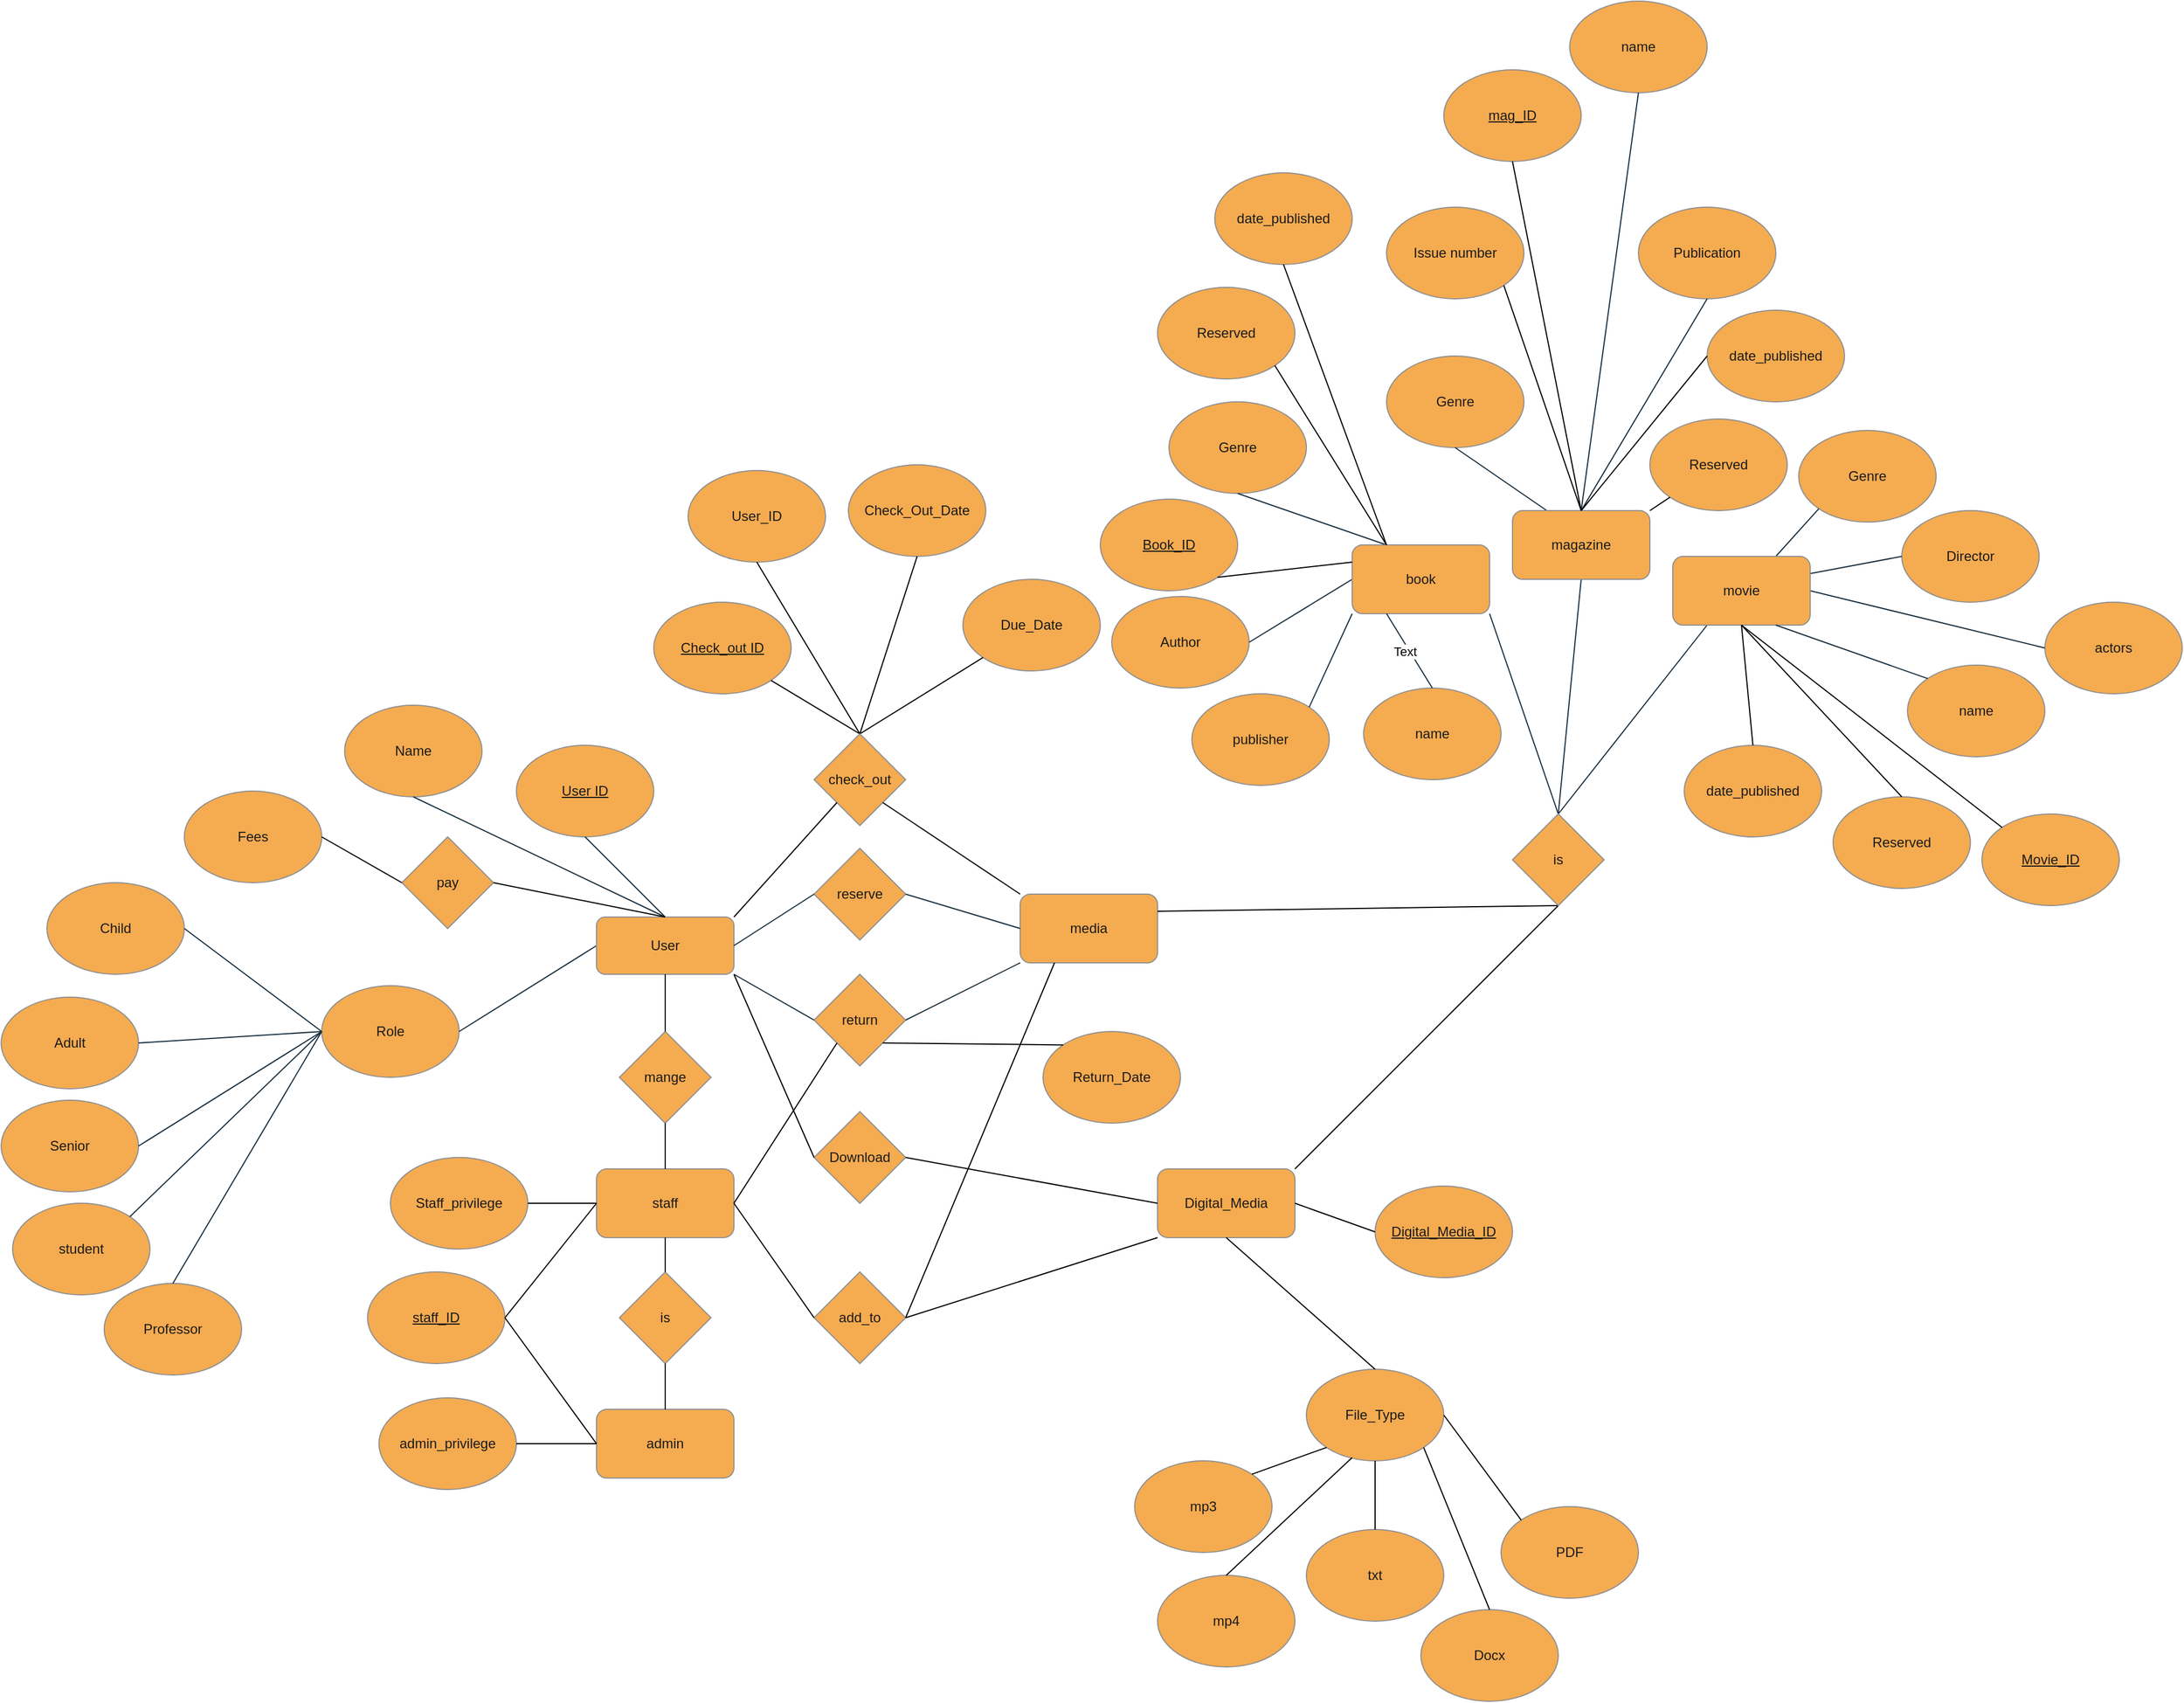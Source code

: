<mxfile version="26.1.0">
  <diagram name="Page-1" id="fuvHp79-YwKWyplJIFux">
    <mxGraphModel dx="3241" dy="2166" grid="1" gridSize="10" guides="1" tooltips="1" connect="1" arrows="1" fold="1" page="1" pageScale="1" pageWidth="850" pageHeight="1100" math="0" shadow="0">
      <root>
        <mxCell id="0" />
        <mxCell id="1" parent="0" />
        <mxCell id="lsWeMRMcMJrD6qDPierP-2" value="" style="endArrow=none;html=1;rounded=0;exitX=1;exitY=1;exitDx=0;exitDy=0;entryX=0.5;entryY=0;entryDx=0;entryDy=0;labelBackgroundColor=none;strokeColor=#182E3E;fontColor=default;" parent="1" source="lsWeMRMcMJrD6qDPierP-85" target="Qz-s-i5MB10RdGnWVDxn-89" edge="1">
          <mxGeometry width="50" height="50" relative="1" as="geometry">
            <mxPoint x="710" y="-385" as="sourcePoint" />
            <mxPoint x="817.574" y="-103.284" as="targetPoint" />
          </mxGeometry>
        </mxCell>
        <mxCell id="lsWeMRMcMJrD6qDPierP-3" value="Author" style="ellipse;whiteSpace=wrap;html=1;labelBackgroundColor=none;fillColor=#F5AB50;strokeColor=#909090;fontColor=#1A1A1A;" parent="1" vertex="1">
          <mxGeometry x="460" y="-220" width="120" height="80" as="geometry" />
        </mxCell>
        <mxCell id="lsWeMRMcMJrD6qDPierP-4" value="Genre" style="ellipse;whiteSpace=wrap;html=1;labelBackgroundColor=none;fillColor=#F5AB50;strokeColor=#909090;fontColor=#1A1A1A;" parent="1" vertex="1">
          <mxGeometry x="510" y="-390" width="120" height="80" as="geometry" />
        </mxCell>
        <mxCell id="lsWeMRMcMJrD6qDPierP-7" value="" style="endArrow=none;html=1;rounded=0;entryX=0.5;entryY=1;entryDx=0;entryDy=0;exitX=0.25;exitY=0;exitDx=0;exitDy=0;labelBackgroundColor=none;strokeColor=#182E3E;fontColor=default;" parent="1" source="lsWeMRMcMJrD6qDPierP-85" target="lsWeMRMcMJrD6qDPierP-4" edge="1">
          <mxGeometry width="50" height="50" relative="1" as="geometry">
            <mxPoint x="677.574" y="-263.284" as="sourcePoint" />
            <mxPoint x="770" y="-305" as="targetPoint" />
          </mxGeometry>
        </mxCell>
        <mxCell id="lsWeMRMcMJrD6qDPierP-8" value="" style="endArrow=none;html=1;rounded=0;entryX=1;entryY=0.5;entryDx=0;entryDy=0;exitX=0;exitY=0.5;exitDx=0;exitDy=0;labelBackgroundColor=none;strokeColor=#182E3E;fontColor=default;" parent="1" source="lsWeMRMcMJrD6qDPierP-85" target="lsWeMRMcMJrD6qDPierP-3" edge="1">
          <mxGeometry width="50" height="50" relative="1" as="geometry">
            <mxPoint x="660" y="-235" as="sourcePoint" />
            <mxPoint x="770" y="-305" as="targetPoint" />
          </mxGeometry>
        </mxCell>
        <mxCell id="lsWeMRMcMJrD6qDPierP-11" value="Name" style="ellipse;whiteSpace=wrap;html=1;labelBackgroundColor=none;fillColor=#F5AB50;strokeColor=#909090;fontColor=#1A1A1A;" parent="1" vertex="1">
          <mxGeometry x="-210" y="-125" width="120" height="80" as="geometry" />
        </mxCell>
        <mxCell id="lsWeMRMcMJrD6qDPierP-12" value="&lt;u&gt;User ID&lt;/u&gt;" style="ellipse;whiteSpace=wrap;html=1;labelBackgroundColor=none;fillColor=#F5AB50;strokeColor=#909090;fontColor=#1A1A1A;" parent="1" vertex="1">
          <mxGeometry x="-60" y="-90" width="120" height="80" as="geometry" />
        </mxCell>
        <mxCell id="lsWeMRMcMJrD6qDPierP-17" value="" style="endArrow=none;html=1;rounded=0;entryX=0.5;entryY=1;entryDx=0;entryDy=0;exitX=0.5;exitY=0;exitDx=0;exitDy=0;labelBackgroundColor=none;strokeColor=#182E3E;fontColor=default;" parent="1" source="lsWeMRMcMJrD6qDPierP-82" target="lsWeMRMcMJrD6qDPierP-11" edge="1">
          <mxGeometry width="50" height="50" relative="1" as="geometry">
            <mxPoint x="-110" y="30" as="sourcePoint" />
            <mxPoint x="-110" y="-30" as="targetPoint" />
          </mxGeometry>
        </mxCell>
        <mxCell id="lsWeMRMcMJrD6qDPierP-18" value="" style="endArrow=none;html=1;rounded=0;entryX=0.5;entryY=1;entryDx=0;entryDy=0;exitX=0.5;exitY=0;exitDx=0;exitDy=0;labelBackgroundColor=none;strokeColor=#182E3E;fontColor=default;" parent="1" source="lsWeMRMcMJrD6qDPierP-82" target="lsWeMRMcMJrD6qDPierP-12" edge="1">
          <mxGeometry width="50" height="50" relative="1" as="geometry">
            <mxPoint x="-67.574" y="31.716" as="sourcePoint" />
            <mxPoint x="-110" y="-30" as="targetPoint" />
          </mxGeometry>
        </mxCell>
        <mxCell id="lsWeMRMcMJrD6qDPierP-37" value="Genre" style="ellipse;whiteSpace=wrap;html=1;labelBackgroundColor=none;fillColor=#F5AB50;strokeColor=#909090;fontColor=#1A1A1A;" parent="1" vertex="1">
          <mxGeometry x="700" y="-430" width="120" height="80" as="geometry" />
        </mxCell>
        <mxCell id="lsWeMRMcMJrD6qDPierP-38" value="Publication" style="ellipse;whiteSpace=wrap;html=1;labelBackgroundColor=none;fillColor=#F5AB50;strokeColor=#909090;fontColor=#1A1A1A;" parent="1" vertex="1">
          <mxGeometry x="920" y="-560" width="120" height="80" as="geometry" />
        </mxCell>
        <mxCell id="lsWeMRMcMJrD6qDPierP-44" value="" style="endArrow=none;html=1;rounded=0;entryX=0.5;entryY=1;entryDx=0;entryDy=0;labelBackgroundColor=none;strokeColor=#182E3E;fontColor=default;exitX=0.5;exitY=0;exitDx=0;exitDy=0;" parent="1" source="Qz-s-i5MB10RdGnWVDxn-89" target="lsWeMRMcMJrD6qDPierP-86" edge="1">
          <mxGeometry width="50" height="50" relative="1" as="geometry">
            <mxPoint x="850" y="-100" as="sourcePoint" />
            <mxPoint x="850" y="-415" as="targetPoint" />
          </mxGeometry>
        </mxCell>
        <mxCell id="lsWeMRMcMJrD6qDPierP-45" value="" style="endArrow=none;html=1;rounded=0;entryX=0.5;entryY=1;entryDx=0;entryDy=0;exitX=0.5;exitY=0;exitDx=0;exitDy=0;labelBackgroundColor=none;strokeColor=#182E3E;fontColor=default;" parent="1" source="lsWeMRMcMJrD6qDPierP-86" target="lsWeMRMcMJrD6qDPierP-38" edge="1">
          <mxGeometry width="50" height="50" relative="1" as="geometry">
            <mxPoint x="912.426" y="-303.284" as="sourcePoint" />
            <mxPoint x="870" y="-175" as="targetPoint" />
          </mxGeometry>
        </mxCell>
        <mxCell id="lsWeMRMcMJrD6qDPierP-46" value="" style="endArrow=none;html=1;rounded=0;entryX=0.5;entryY=1;entryDx=0;entryDy=0;exitX=0.25;exitY=0;exitDx=0;exitDy=0;labelBackgroundColor=none;strokeColor=#182E3E;fontColor=default;" parent="1" source="lsWeMRMcMJrD6qDPierP-86" target="lsWeMRMcMJrD6qDPierP-37" edge="1">
          <mxGeometry width="50" height="50" relative="1" as="geometry">
            <mxPoint x="843" y="-311" as="sourcePoint" />
            <mxPoint x="870" y="-175" as="targetPoint" />
          </mxGeometry>
        </mxCell>
        <mxCell id="lsWeMRMcMJrD6qDPierP-47" value="" style="endArrow=none;html=1;rounded=0;entryX=0.25;entryY=1;entryDx=0;entryDy=0;exitX=0.5;exitY=0;exitDx=0;exitDy=0;labelBackgroundColor=none;strokeColor=#182E3E;fontColor=default;" parent="1" source="Qz-s-i5MB10RdGnWVDxn-89" target="lsWeMRMcMJrD6qDPierP-87" edge="1">
          <mxGeometry width="50" height="50" relative="1" as="geometry">
            <mxPoint x="902.426" y="-103.284" as="sourcePoint" />
            <mxPoint x="977.574" y="-406.716" as="targetPoint" />
          </mxGeometry>
        </mxCell>
        <mxCell id="lsWeMRMcMJrD6qDPierP-48" value="Genre" style="ellipse;whiteSpace=wrap;html=1;labelBackgroundColor=none;fillColor=#F5AB50;strokeColor=#909090;fontColor=#1A1A1A;" parent="1" vertex="1">
          <mxGeometry x="1060" y="-365" width="120" height="80" as="geometry" />
        </mxCell>
        <mxCell id="lsWeMRMcMJrD6qDPierP-49" value="Director" style="ellipse;whiteSpace=wrap;html=1;labelBackgroundColor=none;fillColor=#F5AB50;strokeColor=#909090;fontColor=#1A1A1A;" parent="1" vertex="1">
          <mxGeometry x="1150" y="-295" width="120" height="80" as="geometry" />
        </mxCell>
        <mxCell id="lsWeMRMcMJrD6qDPierP-50" value="actors" style="ellipse;whiteSpace=wrap;html=1;labelBackgroundColor=none;fillColor=#F5AB50;strokeColor=#909090;fontColor=#1A1A1A;" parent="1" vertex="1">
          <mxGeometry x="1275" y="-215" width="120" height="80" as="geometry" />
        </mxCell>
        <mxCell id="lsWeMRMcMJrD6qDPierP-51" value="" style="endArrow=none;html=1;rounded=0;entryX=0;entryY=1;entryDx=0;entryDy=0;exitX=0.75;exitY=0;exitDx=0;exitDy=0;labelBackgroundColor=none;strokeColor=#182E3E;fontColor=default;" parent="1" source="lsWeMRMcMJrD6qDPierP-87" target="lsWeMRMcMJrD6qDPierP-48" edge="1">
          <mxGeometry width="50" height="50" relative="1" as="geometry">
            <mxPoint x="1030" y="-285" as="sourcePoint" />
            <mxPoint x="870" y="-175" as="targetPoint" />
          </mxGeometry>
        </mxCell>
        <mxCell id="lsWeMRMcMJrD6qDPierP-52" value="" style="endArrow=none;html=1;rounded=0;entryX=0;entryY=0.5;entryDx=0;entryDy=0;exitX=1;exitY=0.25;exitDx=0;exitDy=0;labelBackgroundColor=none;strokeColor=#182E3E;fontColor=default;" parent="1" source="lsWeMRMcMJrD6qDPierP-87" target="lsWeMRMcMJrD6qDPierP-49" edge="1">
          <mxGeometry width="50" height="50" relative="1" as="geometry">
            <mxPoint x="1072.426" y="-273.284" as="sourcePoint" />
            <mxPoint x="870" y="-175" as="targetPoint" />
          </mxGeometry>
        </mxCell>
        <mxCell id="lsWeMRMcMJrD6qDPierP-53" value="" style="endArrow=none;html=1;rounded=0;entryX=0;entryY=0.5;entryDx=0;entryDy=0;exitX=1;exitY=0.5;exitDx=0;exitDy=0;labelBackgroundColor=none;strokeColor=#182E3E;fontColor=default;" parent="1" source="lsWeMRMcMJrD6qDPierP-87" target="lsWeMRMcMJrD6qDPierP-50" edge="1">
          <mxGeometry width="50" height="50" relative="1" as="geometry">
            <mxPoint x="1090" y="-245" as="sourcePoint" />
            <mxPoint x="870" y="-175" as="targetPoint" />
          </mxGeometry>
        </mxCell>
        <mxCell id="lsWeMRMcMJrD6qDPierP-54" value="publisher" style="ellipse;whiteSpace=wrap;html=1;labelBackgroundColor=none;fillColor=#F5AB50;strokeColor=#909090;fontColor=#1A1A1A;" parent="1" vertex="1">
          <mxGeometry x="530" y="-135" width="120" height="80" as="geometry" />
        </mxCell>
        <mxCell id="lsWeMRMcMJrD6qDPierP-55" value="" style="endArrow=none;html=1;rounded=0;entryX=1;entryY=0;entryDx=0;entryDy=0;exitX=0;exitY=1;exitDx=0;exitDy=0;labelBackgroundColor=none;strokeColor=#182E3E;fontColor=default;" parent="1" source="lsWeMRMcMJrD6qDPierP-85" target="lsWeMRMcMJrD6qDPierP-54" edge="1">
          <mxGeometry width="50" height="50" relative="1" as="geometry">
            <mxPoint x="677.574" y="-206.716" as="sourcePoint" />
            <mxPoint x="870" y="-175" as="targetPoint" />
          </mxGeometry>
        </mxCell>
        <mxCell id="lsWeMRMcMJrD6qDPierP-56" value="date_published" style="ellipse;whiteSpace=wrap;html=1;labelBackgroundColor=none;fillColor=#F5AB50;strokeColor=#909090;fontColor=#1A1A1A;" parent="1" vertex="1">
          <mxGeometry x="550" y="-590" width="120" height="80" as="geometry" />
        </mxCell>
        <mxCell id="lsWeMRMcMJrD6qDPierP-58" value="Role" style="ellipse;whiteSpace=wrap;html=1;labelBackgroundColor=none;fillColor=#F5AB50;strokeColor=#909090;fontColor=#1A1A1A;" parent="1" vertex="1">
          <mxGeometry x="-230" y="120" width="120" height="80" as="geometry" />
        </mxCell>
        <mxCell id="lsWeMRMcMJrD6qDPierP-59" value="" style="endArrow=none;html=1;rounded=0;exitX=1;exitY=0.5;exitDx=0;exitDy=0;entryX=0;entryY=0.5;entryDx=0;entryDy=0;labelBackgroundColor=none;strokeColor=#182E3E;fontColor=default;" parent="1" source="lsWeMRMcMJrD6qDPierP-58" target="lsWeMRMcMJrD6qDPierP-82" edge="1">
          <mxGeometry width="50" height="50" relative="1" as="geometry">
            <mxPoint x="-130" y="180" as="sourcePoint" />
            <mxPoint x="-170.0" y="60.0" as="targetPoint" />
          </mxGeometry>
        </mxCell>
        <mxCell id="lsWeMRMcMJrD6qDPierP-60" value="Senior" style="ellipse;whiteSpace=wrap;html=1;labelBackgroundColor=none;fillColor=#F5AB50;strokeColor=#909090;fontColor=#1A1A1A;" parent="1" vertex="1">
          <mxGeometry x="-510" y="220" width="120" height="80" as="geometry" />
        </mxCell>
        <mxCell id="lsWeMRMcMJrD6qDPierP-61" value="Adult" style="ellipse;whiteSpace=wrap;html=1;labelBackgroundColor=none;fillColor=#F5AB50;strokeColor=#909090;fontColor=#1A1A1A;" parent="1" vertex="1">
          <mxGeometry x="-510" y="130" width="120" height="80" as="geometry" />
        </mxCell>
        <mxCell id="lsWeMRMcMJrD6qDPierP-62" value="Child" style="ellipse;whiteSpace=wrap;html=1;labelBackgroundColor=none;fillColor=#F5AB50;strokeColor=#909090;fontColor=#1A1A1A;" parent="1" vertex="1">
          <mxGeometry x="-470" y="30" width="120" height="80" as="geometry" />
        </mxCell>
        <mxCell id="lsWeMRMcMJrD6qDPierP-63" value="student" style="ellipse;whiteSpace=wrap;html=1;labelBackgroundColor=none;fillColor=#F5AB50;strokeColor=#909090;fontColor=#1A1A1A;" parent="1" vertex="1">
          <mxGeometry x="-500" y="310" width="120" height="80" as="geometry" />
        </mxCell>
        <mxCell id="lsWeMRMcMJrD6qDPierP-64" value="Professor" style="ellipse;whiteSpace=wrap;html=1;labelBackgroundColor=none;fillColor=#F5AB50;strokeColor=#909090;fontColor=#1A1A1A;" parent="1" vertex="1">
          <mxGeometry x="-420" y="380" width="120" height="80" as="geometry" />
        </mxCell>
        <mxCell id="lsWeMRMcMJrD6qDPierP-68" value="" style="endArrow=none;html=1;rounded=0;entryX=1;entryY=0.5;entryDx=0;entryDy=0;exitX=0;exitY=0.5;exitDx=0;exitDy=0;labelBackgroundColor=none;strokeColor=#182E3E;fontColor=default;" parent="1" source="lsWeMRMcMJrD6qDPierP-58" target="lsWeMRMcMJrD6qDPierP-62" edge="1">
          <mxGeometry width="50" height="50" relative="1" as="geometry">
            <mxPoint x="-130" y="180" as="sourcePoint" />
            <mxPoint x="-80" y="130" as="targetPoint" />
          </mxGeometry>
        </mxCell>
        <mxCell id="lsWeMRMcMJrD6qDPierP-69" value="" style="endArrow=none;html=1;rounded=0;entryX=1;entryY=0.5;entryDx=0;entryDy=0;exitX=0;exitY=0.5;exitDx=0;exitDy=0;labelBackgroundColor=none;strokeColor=#182E3E;fontColor=default;" parent="1" source="lsWeMRMcMJrD6qDPierP-58" target="lsWeMRMcMJrD6qDPierP-61" edge="1">
          <mxGeometry width="50" height="50" relative="1" as="geometry">
            <mxPoint x="-130" y="180" as="sourcePoint" />
            <mxPoint x="-80" y="130" as="targetPoint" />
          </mxGeometry>
        </mxCell>
        <mxCell id="lsWeMRMcMJrD6qDPierP-70" value="" style="endArrow=none;html=1;rounded=0;entryX=1;entryY=0.5;entryDx=0;entryDy=0;exitX=0;exitY=0.5;exitDx=0;exitDy=0;labelBackgroundColor=none;strokeColor=#182E3E;fontColor=default;" parent="1" source="lsWeMRMcMJrD6qDPierP-58" target="lsWeMRMcMJrD6qDPierP-60" edge="1">
          <mxGeometry width="50" height="50" relative="1" as="geometry">
            <mxPoint x="-130" y="180" as="sourcePoint" />
            <mxPoint x="-80" y="130" as="targetPoint" />
          </mxGeometry>
        </mxCell>
        <mxCell id="lsWeMRMcMJrD6qDPierP-71" value="" style="endArrow=none;html=1;rounded=0;entryX=1;entryY=0;entryDx=0;entryDy=0;exitX=0;exitY=0.5;exitDx=0;exitDy=0;labelBackgroundColor=none;strokeColor=#182E3E;fontColor=default;" parent="1" source="lsWeMRMcMJrD6qDPierP-58" target="lsWeMRMcMJrD6qDPierP-63" edge="1">
          <mxGeometry width="50" height="50" relative="1" as="geometry">
            <mxPoint x="-130" y="180" as="sourcePoint" />
            <mxPoint x="-80" y="130" as="targetPoint" />
          </mxGeometry>
        </mxCell>
        <mxCell id="lsWeMRMcMJrD6qDPierP-72" value="" style="endArrow=none;html=1;rounded=0;entryX=0.5;entryY=0;entryDx=0;entryDy=0;exitX=0;exitY=0.5;exitDx=0;exitDy=0;labelBackgroundColor=none;strokeColor=#182E3E;fontColor=default;" parent="1" source="lsWeMRMcMJrD6qDPierP-58" target="lsWeMRMcMJrD6qDPierP-64" edge="1">
          <mxGeometry width="50" height="50" relative="1" as="geometry">
            <mxPoint x="-130" y="180" as="sourcePoint" />
            <mxPoint x="-80" y="130" as="targetPoint" />
          </mxGeometry>
        </mxCell>
        <mxCell id="lsWeMRMcMJrD6qDPierP-75" style="edgeStyle=orthogonalEdgeStyle;rounded=0;orthogonalLoop=1;jettySize=auto;html=1;exitX=0.5;exitY=1;exitDx=0;exitDy=0;labelBackgroundColor=none;strokeColor=#182E3E;fontColor=default;" parent="1" edge="1">
          <mxGeometry relative="1" as="geometry">
            <mxPoint x="-280" y="360" as="sourcePoint" />
            <mxPoint x="-280" y="360" as="targetPoint" />
          </mxGeometry>
        </mxCell>
        <mxCell id="lsWeMRMcMJrD6qDPierP-82" value="User" style="rounded=1;whiteSpace=wrap;html=1;labelBackgroundColor=none;fillColor=#F5AB50;strokeColor=#909090;fontColor=#1A1A1A;" parent="1" vertex="1">
          <mxGeometry x="10" y="60" width="120" height="50" as="geometry" />
        </mxCell>
        <mxCell id="lsWeMRMcMJrD6qDPierP-83" value="&lt;span style=&quot;font-weight: normal;&quot;&gt;staff&lt;/span&gt;" style="rounded=1;whiteSpace=wrap;html=1;labelBackgroundColor=none;fillColor=#F5AB50;strokeColor=#909090;fontColor=#1A1A1A;fontStyle=1" parent="1" vertex="1">
          <mxGeometry x="10" y="280" width="120" height="60" as="geometry" />
        </mxCell>
        <mxCell id="lsWeMRMcMJrD6qDPierP-84" value="media" style="rounded=1;whiteSpace=wrap;html=1;labelBackgroundColor=none;fillColor=#F5AB50;strokeColor=#909090;fontColor=#1A1A1A;" parent="1" vertex="1">
          <mxGeometry x="380" y="40" width="120" height="60" as="geometry" />
        </mxCell>
        <mxCell id="lsWeMRMcMJrD6qDPierP-85" value="book" style="rounded=1;whiteSpace=wrap;html=1;labelBackgroundColor=none;fillColor=#F5AB50;strokeColor=#909090;fontColor=#1A1A1A;" parent="1" vertex="1">
          <mxGeometry x="670" y="-265" width="120" height="60" as="geometry" />
        </mxCell>
        <mxCell id="lsWeMRMcMJrD6qDPierP-86" value="magazine" style="rounded=1;whiteSpace=wrap;html=1;labelBackgroundColor=none;fillColor=#F5AB50;strokeColor=#909090;fontColor=#1A1A1A;" parent="1" vertex="1">
          <mxGeometry x="810" y="-295" width="120" height="60" as="geometry" />
        </mxCell>
        <mxCell id="lsWeMRMcMJrD6qDPierP-87" value="movie" style="rounded=1;whiteSpace=wrap;html=1;labelBackgroundColor=none;fillColor=#F5AB50;strokeColor=#909090;fontColor=#1A1A1A;" parent="1" vertex="1">
          <mxGeometry x="950" y="-255" width="120" height="60" as="geometry" />
        </mxCell>
        <mxCell id="lsWeMRMcMJrD6qDPierP-88" value="name" style="ellipse;whiteSpace=wrap;html=1;labelBackgroundColor=none;fillColor=#F5AB50;strokeColor=#909090;fontColor=#1A1A1A;" parent="1" vertex="1">
          <mxGeometry x="680" y="-140" width="120" height="80" as="geometry" />
        </mxCell>
        <mxCell id="lsWeMRMcMJrD6qDPierP-89" value="" style="endArrow=none;html=1;rounded=0;exitX=0.5;exitY=0;exitDx=0;exitDy=0;entryX=0.25;entryY=1;entryDx=0;entryDy=0;labelBackgroundColor=none;strokeColor=#182E3E;fontColor=default;" parent="1" source="lsWeMRMcMJrD6qDPierP-88" target="lsWeMRMcMJrD6qDPierP-85" edge="1">
          <mxGeometry width="50" height="50" relative="1" as="geometry">
            <mxPoint x="880" y="-105" as="sourcePoint" />
            <mxPoint x="930" y="-155" as="targetPoint" />
          </mxGeometry>
        </mxCell>
        <mxCell id="Qz-s-i5MB10RdGnWVDxn-112" value="Text" style="edgeLabel;html=1;align=center;verticalAlign=middle;resizable=0;points=[];" vertex="1" connectable="0" parent="lsWeMRMcMJrD6qDPierP-89">
          <mxGeometry x="0.067" y="3" relative="1" as="geometry">
            <mxPoint y="1" as="offset" />
          </mxGeometry>
        </mxCell>
        <mxCell id="lsWeMRMcMJrD6qDPierP-90" value="name" style="ellipse;whiteSpace=wrap;html=1;labelBackgroundColor=none;fillColor=#F5AB50;strokeColor=#909090;fontColor=#1A1A1A;" parent="1" vertex="1">
          <mxGeometry x="1155" y="-160" width="120" height="80" as="geometry" />
        </mxCell>
        <mxCell id="lsWeMRMcMJrD6qDPierP-91" value="" style="endArrow=none;html=1;rounded=0;entryX=0.75;entryY=1;entryDx=0;entryDy=0;exitX=0;exitY=0;exitDx=0;exitDy=0;labelBackgroundColor=none;strokeColor=#182E3E;fontColor=default;" parent="1" source="lsWeMRMcMJrD6qDPierP-90" target="lsWeMRMcMJrD6qDPierP-87" edge="1">
          <mxGeometry width="50" height="50" relative="1" as="geometry">
            <mxPoint x="880" y="-105" as="sourcePoint" />
            <mxPoint x="930" y="-155" as="targetPoint" />
          </mxGeometry>
        </mxCell>
        <mxCell id="lsWeMRMcMJrD6qDPierP-92" value="name" style="ellipse;whiteSpace=wrap;html=1;labelBackgroundColor=none;fillColor=#F5AB50;strokeColor=#909090;fontColor=#1A1A1A;" parent="1" vertex="1">
          <mxGeometry x="860" y="-740" width="120" height="80" as="geometry" />
        </mxCell>
        <mxCell id="lsWeMRMcMJrD6qDPierP-93" value="" style="endArrow=none;html=1;rounded=0;entryX=0.5;entryY=1;entryDx=0;entryDy=0;exitX=0.5;exitY=0;exitDx=0;exitDy=0;labelBackgroundColor=none;strokeColor=#182E3E;fontColor=default;" parent="1" source="lsWeMRMcMJrD6qDPierP-86" target="lsWeMRMcMJrD6qDPierP-92" edge="1">
          <mxGeometry width="50" height="50" relative="1" as="geometry">
            <mxPoint x="880" y="-285" as="sourcePoint" />
            <mxPoint x="890" y="-445" as="targetPoint" />
          </mxGeometry>
        </mxCell>
        <mxCell id="lsWeMRMcMJrD6qDPierP-94" value="reserve" style="rhombus;whiteSpace=wrap;html=1;labelBackgroundColor=none;fillColor=#F5AB50;strokeColor=#909090;fontColor=#1A1A1A;" parent="1" vertex="1">
          <mxGeometry x="200" width="80" height="80" as="geometry" />
        </mxCell>
        <mxCell id="lsWeMRMcMJrD6qDPierP-95" value="pay" style="rhombus;whiteSpace=wrap;html=1;labelBackgroundColor=none;fillColor=#F5AB50;strokeColor=#909090;fontColor=#1A1A1A;" parent="1" vertex="1">
          <mxGeometry x="-160" y="-10" width="80" height="80" as="geometry" />
        </mxCell>
        <mxCell id="lsWeMRMcMJrD6qDPierP-96" value="return" style="rhombus;whiteSpace=wrap;html=1;labelBackgroundColor=none;fillColor=#F5AB50;strokeColor=#909090;fontColor=#1A1A1A;" parent="1" vertex="1">
          <mxGeometry x="200" y="110" width="80" height="80" as="geometry" />
        </mxCell>
        <mxCell id="lsWeMRMcMJrD6qDPierP-98" value="" style="endArrow=none;html=1;rounded=0;strokeColor=#182E3E;fontColor=#1A1A1A;exitX=1;exitY=0.5;exitDx=0;exitDy=0;entryX=0;entryY=0.5;entryDx=0;entryDy=0;" parent="1" source="lsWeMRMcMJrD6qDPierP-82" target="lsWeMRMcMJrD6qDPierP-94" edge="1">
          <mxGeometry width="50" height="50" relative="1" as="geometry">
            <mxPoint x="330" y="120" as="sourcePoint" />
            <mxPoint x="380" y="70" as="targetPoint" />
          </mxGeometry>
        </mxCell>
        <mxCell id="lsWeMRMcMJrD6qDPierP-99" value="" style="endArrow=none;html=1;rounded=0;strokeColor=#182E3E;fontColor=#1A1A1A;entryX=1;entryY=0.5;entryDx=0;entryDy=0;exitX=0;exitY=0.5;exitDx=0;exitDy=0;" parent="1" source="lsWeMRMcMJrD6qDPierP-84" target="lsWeMRMcMJrD6qDPierP-94" edge="1">
          <mxGeometry width="50" height="50" relative="1" as="geometry">
            <mxPoint x="280" y="50" as="sourcePoint" />
            <mxPoint x="380" y="70" as="targetPoint" />
          </mxGeometry>
        </mxCell>
        <mxCell id="lsWeMRMcMJrD6qDPierP-100" value="" style="endArrow=none;html=1;rounded=0;strokeColor=#182E3E;fontColor=#1A1A1A;exitX=1;exitY=0.5;exitDx=0;exitDy=0;entryX=0;entryY=1;entryDx=0;entryDy=0;" parent="1" source="lsWeMRMcMJrD6qDPierP-96" target="lsWeMRMcMJrD6qDPierP-84" edge="1">
          <mxGeometry width="50" height="50" relative="1" as="geometry">
            <mxPoint x="330" y="120" as="sourcePoint" />
            <mxPoint x="280" y="100" as="targetPoint" />
          </mxGeometry>
        </mxCell>
        <mxCell id="lsWeMRMcMJrD6qDPierP-101" value="" style="endArrow=none;html=1;rounded=0;strokeColor=#182E3E;fontColor=#1A1A1A;exitX=0;exitY=0.5;exitDx=0;exitDy=0;entryX=1;entryY=1;entryDx=0;entryDy=0;" parent="1" source="lsWeMRMcMJrD6qDPierP-96" target="lsWeMRMcMJrD6qDPierP-82" edge="1">
          <mxGeometry width="50" height="50" relative="1" as="geometry">
            <mxPoint x="330" y="120" as="sourcePoint" />
            <mxPoint x="380" y="70" as="targetPoint" />
          </mxGeometry>
        </mxCell>
        <mxCell id="fhu01G3mkJdW1RdEYnN0-5" value="admin" style="rounded=1;whiteSpace=wrap;html=1;labelBackgroundColor=none;fillColor=#F5AB50;strokeColor=#909090;fontColor=#1A1A1A;" parent="1" vertex="1">
          <mxGeometry x="10" y="490" width="120" height="60" as="geometry" />
        </mxCell>
        <mxCell id="fhu01G3mkJdW1RdEYnN0-6" value="is" style="rhombus;whiteSpace=wrap;html=1;labelBackgroundColor=none;fillColor=#F5AB50;strokeColor=#909090;fontColor=#1A1A1A;" parent="1" vertex="1">
          <mxGeometry x="30" y="370" width="80" height="80" as="geometry" />
        </mxCell>
        <mxCell id="fhu01G3mkJdW1RdEYnN0-7" value="" style="endArrow=none;html=1;rounded=0;exitX=0.5;exitY=0;exitDx=0;exitDy=0;entryX=0.5;entryY=1;entryDx=0;entryDy=0;" parent="1" source="fhu01G3mkJdW1RdEYnN0-6" target="lsWeMRMcMJrD6qDPierP-83" edge="1">
          <mxGeometry width="50" height="50" relative="1" as="geometry">
            <mxPoint x="230" y="380" as="sourcePoint" />
            <mxPoint x="280" y="330" as="targetPoint" />
          </mxGeometry>
        </mxCell>
        <mxCell id="fhu01G3mkJdW1RdEYnN0-8" value="" style="endArrow=none;html=1;rounded=0;exitX=0.5;exitY=0;exitDx=0;exitDy=0;entryX=0.5;entryY=1;entryDx=0;entryDy=0;" parent="1" source="fhu01G3mkJdW1RdEYnN0-5" target="fhu01G3mkJdW1RdEYnN0-6" edge="1">
          <mxGeometry width="50" height="50" relative="1" as="geometry">
            <mxPoint x="230" y="380" as="sourcePoint" />
            <mxPoint x="280" y="330" as="targetPoint" />
          </mxGeometry>
        </mxCell>
        <mxCell id="fhu01G3mkJdW1RdEYnN0-10" value="Issue number" style="ellipse;whiteSpace=wrap;html=1;labelBackgroundColor=none;fillColor=#F5AB50;strokeColor=#909090;fontColor=#1A1A1A;" parent="1" vertex="1">
          <mxGeometry x="700" y="-560" width="120" height="80" as="geometry" />
        </mxCell>
        <mxCell id="fhu01G3mkJdW1RdEYnN0-11" value="" style="endArrow=none;html=1;rounded=0;entryX=1;entryY=1;entryDx=0;entryDy=0;exitX=0.5;exitY=0;exitDx=0;exitDy=0;" parent="1" source="lsWeMRMcMJrD6qDPierP-86" target="fhu01G3mkJdW1RdEYnN0-10" edge="1">
          <mxGeometry width="50" height="50" relative="1" as="geometry">
            <mxPoint x="800" y="-255" as="sourcePoint" />
            <mxPoint x="850" y="-305" as="targetPoint" />
          </mxGeometry>
        </mxCell>
        <mxCell id="fhu01G3mkJdW1RdEYnN0-15" value="Fees" style="ellipse;whiteSpace=wrap;html=1;labelBackgroundColor=none;fillColor=#F5AB50;strokeColor=#909090;fontColor=#1A1A1A;" parent="1" vertex="1">
          <mxGeometry x="-350" y="-50" width="120" height="80" as="geometry" />
        </mxCell>
        <mxCell id="fhu01G3mkJdW1RdEYnN0-24" value="" style="endArrow=none;html=1;rounded=0;exitX=1;exitY=0.5;exitDx=0;exitDy=0;entryX=0;entryY=0.5;entryDx=0;entryDy=0;" parent="1" source="fhu01G3mkJdW1RdEYnN0-15" target="lsWeMRMcMJrD6qDPierP-95" edge="1">
          <mxGeometry width="50" height="50" relative="1" as="geometry">
            <mxPoint x="30" y="-80" as="sourcePoint" />
            <mxPoint x="80" y="-130" as="targetPoint" />
          </mxGeometry>
        </mxCell>
        <mxCell id="fhu01G3mkJdW1RdEYnN0-25" value="" style="endArrow=none;html=1;rounded=0;entryX=1;entryY=0.5;entryDx=0;entryDy=0;exitX=0.5;exitY=0;exitDx=0;exitDy=0;" parent="1" source="lsWeMRMcMJrD6qDPierP-82" target="lsWeMRMcMJrD6qDPierP-95" edge="1">
          <mxGeometry width="50" height="50" relative="1" as="geometry">
            <mxPoint x="30" y="-80" as="sourcePoint" />
            <mxPoint x="80" y="-130" as="targetPoint" />
          </mxGeometry>
        </mxCell>
        <mxCell id="fhu01G3mkJdW1RdEYnN0-27" value="mange" style="rhombus;whiteSpace=wrap;html=1;labelBackgroundColor=none;fillColor=#F5AB50;strokeColor=#909090;fontColor=#1A1A1A;" parent="1" vertex="1">
          <mxGeometry x="30" y="160" width="80" height="80" as="geometry" />
        </mxCell>
        <mxCell id="fhu01G3mkJdW1RdEYnN0-28" value="" style="endArrow=none;html=1;rounded=0;exitX=0.5;exitY=0;exitDx=0;exitDy=0;entryX=0.5;entryY=1;entryDx=0;entryDy=0;" parent="1" source="lsWeMRMcMJrD6qDPierP-83" target="fhu01G3mkJdW1RdEYnN0-27" edge="1">
          <mxGeometry width="50" height="50" relative="1" as="geometry">
            <mxPoint x="330" y="190" as="sourcePoint" />
            <mxPoint x="380" y="140" as="targetPoint" />
          </mxGeometry>
        </mxCell>
        <mxCell id="fhu01G3mkJdW1RdEYnN0-30" value="" style="endArrow=none;html=1;rounded=0;entryX=0.5;entryY=1;entryDx=0;entryDy=0;exitX=0.5;exitY=0;exitDx=0;exitDy=0;" parent="1" source="fhu01G3mkJdW1RdEYnN0-27" target="lsWeMRMcMJrD6qDPierP-82" edge="1">
          <mxGeometry width="50" height="50" relative="1" as="geometry">
            <mxPoint x="70" y="150" as="sourcePoint" />
            <mxPoint x="80" y="230" as="targetPoint" />
          </mxGeometry>
        </mxCell>
        <mxCell id="Qz-s-i5MB10RdGnWVDxn-2" value="Check_Out_Date" style="ellipse;whiteSpace=wrap;html=1;labelBackgroundColor=none;fillColor=#F5AB50;strokeColor=#909090;fontColor=#1A1A1A;" vertex="1" parent="1">
          <mxGeometry x="230" y="-335" width="120" height="80" as="geometry" />
        </mxCell>
        <mxCell id="Qz-s-i5MB10RdGnWVDxn-5" value="Due_Date" style="ellipse;whiteSpace=wrap;html=1;labelBackgroundColor=none;fillColor=#F5AB50;strokeColor=#909090;fontColor=#1A1A1A;" vertex="1" parent="1">
          <mxGeometry x="330" y="-235" width="120" height="80" as="geometry" />
        </mxCell>
        <mxCell id="Qz-s-i5MB10RdGnWVDxn-10" value="" style="endArrow=none;html=1;rounded=0;entryX=0.5;entryY=1;entryDx=0;entryDy=0;exitX=0.5;exitY=0;exitDx=0;exitDy=0;" edge="1" parent="1" source="Qz-s-i5MB10RdGnWVDxn-37" target="Qz-s-i5MB10RdGnWVDxn-2">
          <mxGeometry width="50" height="50" relative="1" as="geometry">
            <mxPoint x="270" y="-300" as="sourcePoint" />
            <mxPoint x="130" y="-540" as="targetPoint" />
          </mxGeometry>
        </mxCell>
        <mxCell id="Qz-s-i5MB10RdGnWVDxn-11" value="&lt;u&gt;Check_out ID&lt;/u&gt;" style="ellipse;whiteSpace=wrap;html=1;labelBackgroundColor=none;fillColor=#F5AB50;strokeColor=#909090;fontColor=#1A1A1A;" vertex="1" parent="1">
          <mxGeometry x="60" y="-215" width="120" height="80" as="geometry" />
        </mxCell>
        <mxCell id="Qz-s-i5MB10RdGnWVDxn-16" value="" style="endArrow=none;html=1;rounded=0;exitX=1;exitY=1;exitDx=0;exitDy=0;entryX=0.5;entryY=0;entryDx=0;entryDy=0;" edge="1" parent="1" source="Qz-s-i5MB10RdGnWVDxn-11" target="Qz-s-i5MB10RdGnWVDxn-37">
          <mxGeometry width="50" height="50" relative="1" as="geometry">
            <mxPoint x="400" y="-610" as="sourcePoint" />
            <mxPoint x="180" y="-230" as="targetPoint" />
          </mxGeometry>
        </mxCell>
        <mxCell id="Qz-s-i5MB10RdGnWVDxn-17" value="" style="endArrow=none;html=1;rounded=0;entryX=0;entryY=1;entryDx=0;entryDy=0;exitX=0.5;exitY=0;exitDx=0;exitDy=0;" edge="1" parent="1" source="Qz-s-i5MB10RdGnWVDxn-37" target="Qz-s-i5MB10RdGnWVDxn-5">
          <mxGeometry width="50" height="50" relative="1" as="geometry">
            <mxPoint x="300" y="-270" as="sourcePoint" />
            <mxPoint x="450" y="-660" as="targetPoint" />
          </mxGeometry>
        </mxCell>
        <mxCell id="Qz-s-i5MB10RdGnWVDxn-30" value="User_ID" style="ellipse;whiteSpace=wrap;html=1;labelBackgroundColor=none;fillColor=#F5AB50;strokeColor=#909090;fontColor=#1A1A1A;" vertex="1" parent="1">
          <mxGeometry x="90" y="-330" width="120" height="80" as="geometry" />
        </mxCell>
        <mxCell id="Qz-s-i5MB10RdGnWVDxn-31" value="" style="endArrow=none;html=1;rounded=0;exitX=0.5;exitY=1;exitDx=0;exitDy=0;entryX=0.5;entryY=0;entryDx=0;entryDy=0;" edge="1" parent="1" source="Qz-s-i5MB10RdGnWVDxn-30" target="Qz-s-i5MB10RdGnWVDxn-37">
          <mxGeometry width="50" height="50" relative="1" as="geometry">
            <mxPoint x="160" y="-470" as="sourcePoint" />
            <mxPoint x="240" y="-300" as="targetPoint" />
          </mxGeometry>
        </mxCell>
        <mxCell id="Qz-s-i5MB10RdGnWVDxn-33" value="Staff_privilege" style="ellipse;whiteSpace=wrap;html=1;labelBackgroundColor=none;fillColor=#F5AB50;strokeColor=#909090;fontColor=#1A1A1A;" vertex="1" parent="1">
          <mxGeometry x="-170" y="270" width="120" height="80" as="geometry" />
        </mxCell>
        <mxCell id="Qz-s-i5MB10RdGnWVDxn-34" value="" style="endArrow=none;html=1;rounded=0;exitX=1;exitY=0.5;exitDx=0;exitDy=0;entryX=0;entryY=0.5;entryDx=0;entryDy=0;" edge="1" parent="1" source="Qz-s-i5MB10RdGnWVDxn-33" target="lsWeMRMcMJrD6qDPierP-83">
          <mxGeometry width="50" height="50" relative="1" as="geometry">
            <mxPoint x="160" y="240" as="sourcePoint" />
            <mxPoint x="210" y="190" as="targetPoint" />
          </mxGeometry>
        </mxCell>
        <mxCell id="Qz-s-i5MB10RdGnWVDxn-35" value="admin_privilege" style="ellipse;whiteSpace=wrap;html=1;labelBackgroundColor=none;fillColor=#F5AB50;strokeColor=#909090;fontColor=#1A1A1A;" vertex="1" parent="1">
          <mxGeometry x="-180" y="480" width="120" height="80" as="geometry" />
        </mxCell>
        <mxCell id="Qz-s-i5MB10RdGnWVDxn-36" value="" style="endArrow=none;html=1;rounded=0;exitX=1;exitY=0.5;exitDx=0;exitDy=0;entryX=0;entryY=0.5;entryDx=0;entryDy=0;" edge="1" parent="1" source="Qz-s-i5MB10RdGnWVDxn-35" target="fhu01G3mkJdW1RdEYnN0-5">
          <mxGeometry width="50" height="50" relative="1" as="geometry">
            <mxPoint x="160" y="240" as="sourcePoint" />
            <mxPoint x="210" y="190" as="targetPoint" />
          </mxGeometry>
        </mxCell>
        <mxCell id="Qz-s-i5MB10RdGnWVDxn-37" value="check_out" style="rhombus;whiteSpace=wrap;html=1;labelBackgroundColor=none;fillColor=#F5AB50;strokeColor=#909090;fontColor=#1A1A1A;" vertex="1" parent="1">
          <mxGeometry x="200" y="-100" width="80" height="80" as="geometry" />
        </mxCell>
        <mxCell id="Qz-s-i5MB10RdGnWVDxn-41" value="" style="endArrow=none;html=1;rounded=0;exitX=1;exitY=0;exitDx=0;exitDy=0;entryX=0;entryY=1;entryDx=0;entryDy=0;" edge="1" parent="1" source="lsWeMRMcMJrD6qDPierP-82" target="Qz-s-i5MB10RdGnWVDxn-37">
          <mxGeometry width="50" height="50" relative="1" as="geometry">
            <mxPoint x="150" y="60" as="sourcePoint" />
            <mxPoint x="200" y="10" as="targetPoint" />
          </mxGeometry>
        </mxCell>
        <mxCell id="Qz-s-i5MB10RdGnWVDxn-42" value="" style="endArrow=none;html=1;rounded=0;entryX=1;entryY=1;entryDx=0;entryDy=0;exitX=0;exitY=0;exitDx=0;exitDy=0;" edge="1" parent="1" source="lsWeMRMcMJrD6qDPierP-84" target="Qz-s-i5MB10RdGnWVDxn-37">
          <mxGeometry width="50" height="50" relative="1" as="geometry">
            <mxPoint x="150" y="60" as="sourcePoint" />
            <mxPoint x="200" y="10" as="targetPoint" />
          </mxGeometry>
        </mxCell>
        <mxCell id="Qz-s-i5MB10RdGnWVDxn-45" value="Return_Date" style="ellipse;whiteSpace=wrap;html=1;labelBackgroundColor=none;fillColor=#F5AB50;strokeColor=#909090;fontColor=#1A1A1A;" vertex="1" parent="1">
          <mxGeometry x="400" y="160" width="120" height="80" as="geometry" />
        </mxCell>
        <mxCell id="Qz-s-i5MB10RdGnWVDxn-46" value="" style="endArrow=none;html=1;rounded=0;entryX=0;entryY=0;entryDx=0;entryDy=0;exitX=1;exitY=1;exitDx=0;exitDy=0;" edge="1" parent="1" source="lsWeMRMcMJrD6qDPierP-96" target="Qz-s-i5MB10RdGnWVDxn-45">
          <mxGeometry width="50" height="50" relative="1" as="geometry">
            <mxPoint x="150" y="160" as="sourcePoint" />
            <mxPoint x="200" y="110" as="targetPoint" />
          </mxGeometry>
        </mxCell>
        <mxCell id="Qz-s-i5MB10RdGnWVDxn-48" value="Reserved" style="ellipse;whiteSpace=wrap;html=1;labelBackgroundColor=none;fillColor=#F5AB50;strokeColor=#909090;fontColor=#1A1A1A;" vertex="1" parent="1">
          <mxGeometry x="500" y="-490" width="120" height="80" as="geometry" />
        </mxCell>
        <mxCell id="Qz-s-i5MB10RdGnWVDxn-52" value="Digital_Media" style="rounded=1;whiteSpace=wrap;html=1;labelBackgroundColor=none;fillColor=#F5AB50;strokeColor=#909090;fontColor=#1A1A1A;" vertex="1" parent="1">
          <mxGeometry x="500" y="280" width="120" height="60" as="geometry" />
        </mxCell>
        <mxCell id="Qz-s-i5MB10RdGnWVDxn-53" value="&lt;u&gt;Digital_Media_ID&lt;/u&gt;" style="ellipse;whiteSpace=wrap;html=1;labelBackgroundColor=none;fillColor=#F5AB50;strokeColor=#909090;fontColor=#1A1A1A;" vertex="1" parent="1">
          <mxGeometry x="690" y="295" width="120" height="80" as="geometry" />
        </mxCell>
        <mxCell id="Qz-s-i5MB10RdGnWVDxn-54" value="" style="endArrow=none;html=1;rounded=0;exitX=1;exitY=0.5;exitDx=0;exitDy=0;entryX=0;entryY=0.5;entryDx=0;entryDy=0;" edge="1" parent="1" source="Qz-s-i5MB10RdGnWVDxn-52" target="Qz-s-i5MB10RdGnWVDxn-53">
          <mxGeometry width="50" height="50" relative="1" as="geometry">
            <mxPoint x="830" y="160" as="sourcePoint" />
            <mxPoint x="880" y="110" as="targetPoint" />
          </mxGeometry>
        </mxCell>
        <mxCell id="Qz-s-i5MB10RdGnWVDxn-55" value="File_Type" style="ellipse;whiteSpace=wrap;html=1;labelBackgroundColor=none;fillColor=#F5AB50;strokeColor=#909090;fontColor=#1A1A1A;" vertex="1" parent="1">
          <mxGeometry x="630" y="455" width="120" height="80" as="geometry" />
        </mxCell>
        <mxCell id="Qz-s-i5MB10RdGnWVDxn-57" value="PDF" style="ellipse;whiteSpace=wrap;html=1;labelBackgroundColor=none;fillColor=#F5AB50;strokeColor=#909090;fontColor=#1A1A1A;" vertex="1" parent="1">
          <mxGeometry x="800" y="575" width="120" height="80" as="geometry" />
        </mxCell>
        <mxCell id="Qz-s-i5MB10RdGnWVDxn-58" value="Docx" style="ellipse;whiteSpace=wrap;html=1;labelBackgroundColor=none;fillColor=#F5AB50;strokeColor=#909090;fontColor=#1A1A1A;" vertex="1" parent="1">
          <mxGeometry x="730" y="665" width="120" height="80" as="geometry" />
        </mxCell>
        <mxCell id="Qz-s-i5MB10RdGnWVDxn-60" value="txt" style="ellipse;whiteSpace=wrap;html=1;labelBackgroundColor=none;fillColor=#F5AB50;strokeColor=#909090;fontColor=#1A1A1A;" vertex="1" parent="1">
          <mxGeometry x="630" y="595" width="120" height="80" as="geometry" />
        </mxCell>
        <mxCell id="Qz-s-i5MB10RdGnWVDxn-61" value="" style="endArrow=none;html=1;rounded=0;exitX=0.5;exitY=1;exitDx=0;exitDy=0;entryX=0.5;entryY=0;entryDx=0;entryDy=0;" edge="1" parent="1" source="Qz-s-i5MB10RdGnWVDxn-55" target="Qz-s-i5MB10RdGnWVDxn-60">
          <mxGeometry width="50" height="50" relative="1" as="geometry">
            <mxPoint x="630" y="205" as="sourcePoint" />
            <mxPoint x="680" y="155" as="targetPoint" />
          </mxGeometry>
        </mxCell>
        <mxCell id="Qz-s-i5MB10RdGnWVDxn-62" value="" style="endArrow=none;html=1;rounded=0;exitX=1;exitY=1;exitDx=0;exitDy=0;entryX=0.5;entryY=0;entryDx=0;entryDy=0;" edge="1" parent="1" source="Qz-s-i5MB10RdGnWVDxn-55" target="Qz-s-i5MB10RdGnWVDxn-58">
          <mxGeometry width="50" height="50" relative="1" as="geometry">
            <mxPoint x="630" y="205" as="sourcePoint" />
            <mxPoint x="680" y="155" as="targetPoint" />
          </mxGeometry>
        </mxCell>
        <mxCell id="Qz-s-i5MB10RdGnWVDxn-63" value="" style="endArrow=none;html=1;rounded=0;entryX=0;entryY=0;entryDx=0;entryDy=0;exitX=1;exitY=0.5;exitDx=0;exitDy=0;" edge="1" parent="1" source="Qz-s-i5MB10RdGnWVDxn-55" target="Qz-s-i5MB10RdGnWVDxn-57">
          <mxGeometry width="50" height="50" relative="1" as="geometry">
            <mxPoint x="640" y="255" as="sourcePoint" />
            <mxPoint x="680" y="155" as="targetPoint" />
          </mxGeometry>
        </mxCell>
        <mxCell id="Qz-s-i5MB10RdGnWVDxn-64" value="" style="endArrow=none;html=1;rounded=0;exitX=0.5;exitY=1;exitDx=0;exitDy=0;entryX=0.5;entryY=0;entryDx=0;entryDy=0;" edge="1" parent="1" source="Qz-s-i5MB10RdGnWVDxn-52" target="Qz-s-i5MB10RdGnWVDxn-55">
          <mxGeometry width="50" height="50" relative="1" as="geometry">
            <mxPoint x="710" y="310" as="sourcePoint" />
            <mxPoint x="880" y="180" as="targetPoint" />
          </mxGeometry>
        </mxCell>
        <mxCell id="Qz-s-i5MB10RdGnWVDxn-66" value="mp4" style="ellipse;whiteSpace=wrap;html=1;labelBackgroundColor=none;fillColor=#F5AB50;strokeColor=#909090;fontColor=#1A1A1A;" vertex="1" parent="1">
          <mxGeometry x="500" y="635" width="120" height="80" as="geometry" />
        </mxCell>
        <mxCell id="Qz-s-i5MB10RdGnWVDxn-67" value="mp3" style="ellipse;whiteSpace=wrap;html=1;labelBackgroundColor=none;fillColor=#F5AB50;strokeColor=#909090;fontColor=#1A1A1A;" vertex="1" parent="1">
          <mxGeometry x="480" y="535" width="120" height="80" as="geometry" />
        </mxCell>
        <mxCell id="Qz-s-i5MB10RdGnWVDxn-68" value="" style="endArrow=none;html=1;rounded=0;exitX=1;exitY=0;exitDx=0;exitDy=0;entryX=0;entryY=1;entryDx=0;entryDy=0;" edge="1" parent="1" source="Qz-s-i5MB10RdGnWVDxn-67" target="Qz-s-i5MB10RdGnWVDxn-55">
          <mxGeometry width="50" height="50" relative="1" as="geometry">
            <mxPoint x="630" y="165" as="sourcePoint" />
            <mxPoint x="680" y="115" as="targetPoint" />
          </mxGeometry>
        </mxCell>
        <mxCell id="Qz-s-i5MB10RdGnWVDxn-69" value="" style="endArrow=none;html=1;rounded=0;exitX=0.5;exitY=0;exitDx=0;exitDy=0;entryX=0.332;entryY=0.966;entryDx=0;entryDy=0;entryPerimeter=0;" edge="1" parent="1" source="Qz-s-i5MB10RdGnWVDxn-66" target="Qz-s-i5MB10RdGnWVDxn-55">
          <mxGeometry width="50" height="50" relative="1" as="geometry">
            <mxPoint x="630" y="165" as="sourcePoint" />
            <mxPoint x="680" y="115" as="targetPoint" />
          </mxGeometry>
        </mxCell>
        <mxCell id="Qz-s-i5MB10RdGnWVDxn-72" value="" style="endArrow=none;html=1;rounded=0;exitX=1;exitY=0.25;exitDx=0;exitDy=0;entryX=0.5;entryY=1;entryDx=0;entryDy=0;" edge="1" parent="1" source="lsWeMRMcMJrD6qDPierP-84" target="Qz-s-i5MB10RdGnWVDxn-89">
          <mxGeometry width="50" height="50" relative="1" as="geometry">
            <mxPoint x="1500" y="-140" as="sourcePoint" />
            <mxPoint x="800" y="-75" as="targetPoint" />
          </mxGeometry>
        </mxCell>
        <mxCell id="Qz-s-i5MB10RdGnWVDxn-74" value="" style="endArrow=none;html=1;rounded=0;exitX=1;exitY=0;exitDx=0;exitDy=0;entryX=0.5;entryY=1;entryDx=0;entryDy=0;" edge="1" parent="1" source="Qz-s-i5MB10RdGnWVDxn-52" target="Qz-s-i5MB10RdGnWVDxn-89">
          <mxGeometry width="50" height="50" relative="1" as="geometry">
            <mxPoint x="1500" y="160" as="sourcePoint" />
            <mxPoint x="817.574" y="-46.716" as="targetPoint" />
          </mxGeometry>
        </mxCell>
        <mxCell id="Qz-s-i5MB10RdGnWVDxn-78" value="&lt;u&gt;Movie_ID&lt;/u&gt;" style="ellipse;whiteSpace=wrap;html=1;labelBackgroundColor=none;fillColor=#F5AB50;strokeColor=#909090;fontColor=#1A1A1A;" vertex="1" parent="1">
          <mxGeometry x="1220" y="-30" width="120" height="80" as="geometry" />
        </mxCell>
        <mxCell id="Qz-s-i5MB10RdGnWVDxn-79" value="&lt;u&gt;mag_ID&lt;/u&gt;" style="ellipse;whiteSpace=wrap;html=1;labelBackgroundColor=none;fillColor=#F5AB50;strokeColor=#909090;fontColor=#1A1A1A;" vertex="1" parent="1">
          <mxGeometry x="750" y="-680" width="120" height="80" as="geometry" />
        </mxCell>
        <mxCell id="Qz-s-i5MB10RdGnWVDxn-80" value="&lt;u&gt;Book_ID&lt;/u&gt;" style="ellipse;whiteSpace=wrap;html=1;labelBackgroundColor=none;fillColor=#F5AB50;strokeColor=#909090;fontColor=#1A1A1A;" vertex="1" parent="1">
          <mxGeometry x="450" y="-305" width="120" height="80" as="geometry" />
        </mxCell>
        <mxCell id="Qz-s-i5MB10RdGnWVDxn-81" value="" style="endArrow=none;html=1;rounded=0;exitX=0;exitY=0;exitDx=0;exitDy=0;entryX=0.5;entryY=1;entryDx=0;entryDy=0;" edge="1" parent="1" source="Qz-s-i5MB10RdGnWVDxn-78" target="lsWeMRMcMJrD6qDPierP-87">
          <mxGeometry width="50" height="50" relative="1" as="geometry">
            <mxPoint x="1290" y="-85" as="sourcePoint" />
            <mxPoint x="1340" y="-135" as="targetPoint" />
          </mxGeometry>
        </mxCell>
        <mxCell id="Qz-s-i5MB10RdGnWVDxn-82" value="" style="endArrow=none;html=1;rounded=0;entryX=1;entryY=1;entryDx=0;entryDy=0;exitX=0;exitY=0.25;exitDx=0;exitDy=0;" edge="1" parent="1" source="lsWeMRMcMJrD6qDPierP-85" target="Qz-s-i5MB10RdGnWVDxn-80">
          <mxGeometry width="50" height="50" relative="1" as="geometry">
            <mxPoint x="1290" y="-85" as="sourcePoint" />
            <mxPoint x="1340" y="-135" as="targetPoint" />
          </mxGeometry>
        </mxCell>
        <mxCell id="Qz-s-i5MB10RdGnWVDxn-83" value="" style="endArrow=none;html=1;rounded=0;entryX=0.5;entryY=1;entryDx=0;entryDy=0;exitX=0.5;exitY=0;exitDx=0;exitDy=0;" edge="1" parent="1" source="lsWeMRMcMJrD6qDPierP-86" target="Qz-s-i5MB10RdGnWVDxn-79">
          <mxGeometry width="50" height="50" relative="1" as="geometry">
            <mxPoint x="1290" y="-85" as="sourcePoint" />
            <mxPoint x="1340" y="-135" as="targetPoint" />
          </mxGeometry>
        </mxCell>
        <mxCell id="Qz-s-i5MB10RdGnWVDxn-85" value="Download" style="rhombus;whiteSpace=wrap;html=1;labelBackgroundColor=none;fillColor=#F5AB50;strokeColor=#909090;fontColor=#1A1A1A;" vertex="1" parent="1">
          <mxGeometry x="200" y="230" width="80" height="80" as="geometry" />
        </mxCell>
        <mxCell id="Qz-s-i5MB10RdGnWVDxn-86" value="" style="endArrow=none;html=1;rounded=0;entryX=1;entryY=1;entryDx=0;entryDy=0;exitX=0;exitY=0.5;exitDx=0;exitDy=0;" edge="1" parent="1" source="Qz-s-i5MB10RdGnWVDxn-85" target="lsWeMRMcMJrD6qDPierP-82">
          <mxGeometry width="50" height="50" relative="1" as="geometry">
            <mxPoint x="220" y="410" as="sourcePoint" />
            <mxPoint x="270" y="360" as="targetPoint" />
          </mxGeometry>
        </mxCell>
        <mxCell id="Qz-s-i5MB10RdGnWVDxn-87" value="" style="endArrow=none;html=1;rounded=0;entryX=1;entryY=0.5;entryDx=0;entryDy=0;exitX=0;exitY=0.5;exitDx=0;exitDy=0;" edge="1" parent="1" source="Qz-s-i5MB10RdGnWVDxn-52" target="Qz-s-i5MB10RdGnWVDxn-85">
          <mxGeometry width="50" height="50" relative="1" as="geometry">
            <mxPoint x="220" y="410" as="sourcePoint" />
            <mxPoint x="270" y="360" as="targetPoint" />
          </mxGeometry>
        </mxCell>
        <mxCell id="Qz-s-i5MB10RdGnWVDxn-89" value="is" style="rhombus;whiteSpace=wrap;html=1;labelBackgroundColor=none;fillColor=#F5AB50;strokeColor=#909090;fontColor=#1A1A1A;" vertex="1" parent="1">
          <mxGeometry x="810" y="-30" width="80" height="80" as="geometry" />
        </mxCell>
        <mxCell id="Qz-s-i5MB10RdGnWVDxn-92" value="date_published" style="ellipse;whiteSpace=wrap;html=1;labelBackgroundColor=none;fillColor=#F5AB50;strokeColor=#909090;fontColor=#1A1A1A;" vertex="1" parent="1">
          <mxGeometry x="980" y="-470" width="120" height="80" as="geometry" />
        </mxCell>
        <mxCell id="Qz-s-i5MB10RdGnWVDxn-93" value="date_published" style="ellipse;whiteSpace=wrap;html=1;labelBackgroundColor=none;fillColor=#F5AB50;strokeColor=#909090;fontColor=#1A1A1A;" vertex="1" parent="1">
          <mxGeometry x="960" y="-90" width="120" height="80" as="geometry" />
        </mxCell>
        <mxCell id="Qz-s-i5MB10RdGnWVDxn-94" value="Reserved" style="ellipse;whiteSpace=wrap;html=1;labelBackgroundColor=none;fillColor=#F5AB50;strokeColor=#909090;fontColor=#1A1A1A;" vertex="1" parent="1">
          <mxGeometry x="930" y="-375" width="120" height="80" as="geometry" />
        </mxCell>
        <mxCell id="Qz-s-i5MB10RdGnWVDxn-95" value="Reserved" style="ellipse;whiteSpace=wrap;html=1;labelBackgroundColor=none;fillColor=#F5AB50;strokeColor=#909090;fontColor=#1A1A1A;" vertex="1" parent="1">
          <mxGeometry x="1090" y="-45" width="120" height="80" as="geometry" />
        </mxCell>
        <mxCell id="Qz-s-i5MB10RdGnWVDxn-97" value="" style="endArrow=none;html=1;rounded=0;exitX=0.5;exitY=0;exitDx=0;exitDy=0;entryX=0.5;entryY=1;entryDx=0;entryDy=0;" edge="1" parent="1" source="Qz-s-i5MB10RdGnWVDxn-93" target="lsWeMRMcMJrD6qDPierP-87">
          <mxGeometry width="50" height="50" relative="1" as="geometry">
            <mxPoint x="710" y="-180" as="sourcePoint" />
            <mxPoint x="760" y="-230" as="targetPoint" />
          </mxGeometry>
        </mxCell>
        <mxCell id="Qz-s-i5MB10RdGnWVDxn-98" value="" style="endArrow=none;html=1;rounded=0;exitX=0.5;exitY=0;exitDx=0;exitDy=0;entryX=0.5;entryY=1;entryDx=0;entryDy=0;" edge="1" parent="1" source="Qz-s-i5MB10RdGnWVDxn-95" target="lsWeMRMcMJrD6qDPierP-87">
          <mxGeometry width="50" height="50" relative="1" as="geometry">
            <mxPoint x="710" y="-180" as="sourcePoint" />
            <mxPoint x="760" y="-230" as="targetPoint" />
          </mxGeometry>
        </mxCell>
        <mxCell id="Qz-s-i5MB10RdGnWVDxn-99" value="" style="endArrow=none;html=1;rounded=0;entryX=0.5;entryY=1;entryDx=0;entryDy=0;exitX=0.25;exitY=0;exitDx=0;exitDy=0;" edge="1" parent="1" source="lsWeMRMcMJrD6qDPierP-85" target="lsWeMRMcMJrD6qDPierP-56">
          <mxGeometry width="50" height="50" relative="1" as="geometry">
            <mxPoint x="710" y="-220" as="sourcePoint" />
            <mxPoint x="760" y="-270" as="targetPoint" />
          </mxGeometry>
        </mxCell>
        <mxCell id="Qz-s-i5MB10RdGnWVDxn-100" value="" style="endArrow=none;html=1;rounded=0;entryX=1;entryY=1;entryDx=0;entryDy=0;exitX=0.25;exitY=0;exitDx=0;exitDy=0;" edge="1" parent="1" source="lsWeMRMcMJrD6qDPierP-85" target="Qz-s-i5MB10RdGnWVDxn-48">
          <mxGeometry width="50" height="50" relative="1" as="geometry">
            <mxPoint x="710" y="-220" as="sourcePoint" />
            <mxPoint x="760" y="-270" as="targetPoint" />
          </mxGeometry>
        </mxCell>
        <mxCell id="Qz-s-i5MB10RdGnWVDxn-102" value="" style="endArrow=none;html=1;rounded=0;entryX=0;entryY=1;entryDx=0;entryDy=0;exitX=1;exitY=0;exitDx=0;exitDy=0;" edge="1" parent="1" source="lsWeMRMcMJrD6qDPierP-86" target="Qz-s-i5MB10RdGnWVDxn-94">
          <mxGeometry width="50" height="50" relative="1" as="geometry">
            <mxPoint x="680" y="-280" as="sourcePoint" />
            <mxPoint x="730" y="-330" as="targetPoint" />
          </mxGeometry>
        </mxCell>
        <mxCell id="Qz-s-i5MB10RdGnWVDxn-103" value="" style="endArrow=none;html=1;rounded=0;entryX=0;entryY=0.5;entryDx=0;entryDy=0;exitX=0.5;exitY=0;exitDx=0;exitDy=0;" edge="1" parent="1" source="lsWeMRMcMJrD6qDPierP-86" target="Qz-s-i5MB10RdGnWVDxn-92">
          <mxGeometry width="50" height="50" relative="1" as="geometry">
            <mxPoint x="680" y="-280" as="sourcePoint" />
            <mxPoint x="730" y="-330" as="targetPoint" />
          </mxGeometry>
        </mxCell>
        <mxCell id="Qz-s-i5MB10RdGnWVDxn-104" value="add_to" style="rhombus;whiteSpace=wrap;html=1;labelBackgroundColor=none;fillColor=#F5AB50;strokeColor=#909090;fontColor=#1A1A1A;" vertex="1" parent="1">
          <mxGeometry x="200" y="370" width="80" height="80" as="geometry" />
        </mxCell>
        <mxCell id="Qz-s-i5MB10RdGnWVDxn-105" value="" style="endArrow=none;html=1;rounded=0;exitX=1;exitY=0.5;exitDx=0;exitDy=0;entryX=0;entryY=0.5;entryDx=0;entryDy=0;" edge="1" parent="1" source="lsWeMRMcMJrD6qDPierP-83" target="Qz-s-i5MB10RdGnWVDxn-104">
          <mxGeometry width="50" height="50" relative="1" as="geometry">
            <mxPoint x="490" y="100" as="sourcePoint" />
            <mxPoint x="540" y="50" as="targetPoint" />
          </mxGeometry>
        </mxCell>
        <mxCell id="Qz-s-i5MB10RdGnWVDxn-106" value="" style="endArrow=none;html=1;rounded=0;exitX=1;exitY=0.5;exitDx=0;exitDy=0;entryX=0;entryY=1;entryDx=0;entryDy=0;" edge="1" parent="1" source="Qz-s-i5MB10RdGnWVDxn-104" target="Qz-s-i5MB10RdGnWVDxn-52">
          <mxGeometry width="50" height="50" relative="1" as="geometry">
            <mxPoint x="490" y="100" as="sourcePoint" />
            <mxPoint x="540" y="50" as="targetPoint" />
          </mxGeometry>
        </mxCell>
        <mxCell id="Qz-s-i5MB10RdGnWVDxn-107" value="" style="endArrow=none;html=1;rounded=0;exitX=1;exitY=0.5;exitDx=0;exitDy=0;entryX=0.25;entryY=1;entryDx=0;entryDy=0;" edge="1" parent="1" source="Qz-s-i5MB10RdGnWVDxn-104" target="lsWeMRMcMJrD6qDPierP-84">
          <mxGeometry width="50" height="50" relative="1" as="geometry">
            <mxPoint x="490" y="100" as="sourcePoint" />
            <mxPoint x="540" y="50" as="targetPoint" />
          </mxGeometry>
        </mxCell>
        <mxCell id="Qz-s-i5MB10RdGnWVDxn-108" value="&lt;u&gt;staff_ID&lt;/u&gt;" style="ellipse;whiteSpace=wrap;html=1;labelBackgroundColor=none;fillColor=#F5AB50;strokeColor=#909090;fontColor=#1A1A1A;" vertex="1" parent="1">
          <mxGeometry x="-190" y="370" width="120" height="80" as="geometry" />
        </mxCell>
        <mxCell id="Qz-s-i5MB10RdGnWVDxn-109" value="" style="endArrow=none;html=1;rounded=0;exitX=1;exitY=0.5;exitDx=0;exitDy=0;entryX=0;entryY=0.5;entryDx=0;entryDy=0;" edge="1" parent="1" source="Qz-s-i5MB10RdGnWVDxn-108" target="lsWeMRMcMJrD6qDPierP-83">
          <mxGeometry width="50" height="50" relative="1" as="geometry">
            <mxPoint x="390" y="270" as="sourcePoint" />
            <mxPoint x="440" y="220" as="targetPoint" />
          </mxGeometry>
        </mxCell>
        <mxCell id="Qz-s-i5MB10RdGnWVDxn-110" value="" style="endArrow=none;html=1;rounded=0;exitX=1;exitY=0.5;exitDx=0;exitDy=0;entryX=0;entryY=0.5;entryDx=0;entryDy=0;" edge="1" parent="1" source="Qz-s-i5MB10RdGnWVDxn-108" target="fhu01G3mkJdW1RdEYnN0-5">
          <mxGeometry width="50" height="50" relative="1" as="geometry">
            <mxPoint x="390" y="270" as="sourcePoint" />
            <mxPoint x="440" y="220" as="targetPoint" />
          </mxGeometry>
        </mxCell>
        <mxCell id="Qz-s-i5MB10RdGnWVDxn-111" value="" style="endArrow=none;html=1;rounded=0;exitX=1;exitY=0.5;exitDx=0;exitDy=0;entryX=0;entryY=1;entryDx=0;entryDy=0;" edge="1" parent="1" source="lsWeMRMcMJrD6qDPierP-83" target="lsWeMRMcMJrD6qDPierP-96">
          <mxGeometry width="50" height="50" relative="1" as="geometry">
            <mxPoint x="390" y="270" as="sourcePoint" />
            <mxPoint x="440" y="220" as="targetPoint" />
          </mxGeometry>
        </mxCell>
      </root>
    </mxGraphModel>
  </diagram>
</mxfile>

